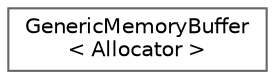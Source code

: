 digraph "Graphical Class Hierarchy"
{
 // LATEX_PDF_SIZE
  bgcolor="transparent";
  edge [fontname=Helvetica,fontsize=10,labelfontname=Helvetica,labelfontsize=10];
  node [fontname=Helvetica,fontsize=10,shape=box,height=0.2,width=0.4];
  rankdir="LR";
  Node0 [id="Node000000",label="GenericMemoryBuffer\l\< Allocator \>",height=0.2,width=0.4,color="grey40", fillcolor="white", style="filled",URL="$struct_generic_memory_buffer.html",tooltip="Represents an in-memory output byte stream."];
}
